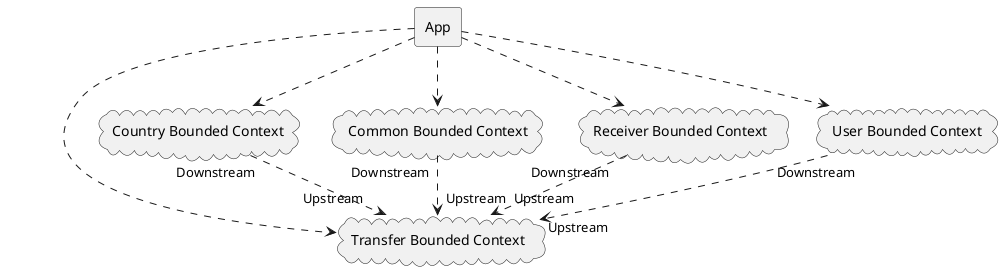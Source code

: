 @startuml

package "App" <<Rectangle>> {
}

together {
    package "Transfer Bounded Context" <<Cloud>> {
    }
}

together {
    package "Country Bounded Context" <<Cloud>> {
    }
    "Country Bounded Context" "Downstream" ..> "Upstream" "Transfer Bounded Context"
}

together {
    package "Common Bounded Context" <<Cloud>> {
    }
    "Common Bounded Context" "Downstream" ..> "Upstream" "Transfer Bounded Context"
}

together {
    package "Receiver Bounded Context" <<Cloud>> {
    }
    "Receiver Bounded Context" "Downstream" ..> "Upstream" "Transfer Bounded Context"
}

together {
    package "User Bounded Context" <<Cloud>> {
    }
    "User Bounded Context" "Downstream" ..> "Upstream" "Transfer Bounded Context"
}

"App" ..> "Transfer Bounded Context"
"App" ..> "Country Bounded Context"
"App" ..> "Common Bounded Context"
"App" ..> "Receiver Bounded Context"
"App" ..> "User Bounded Context"


@enduml
